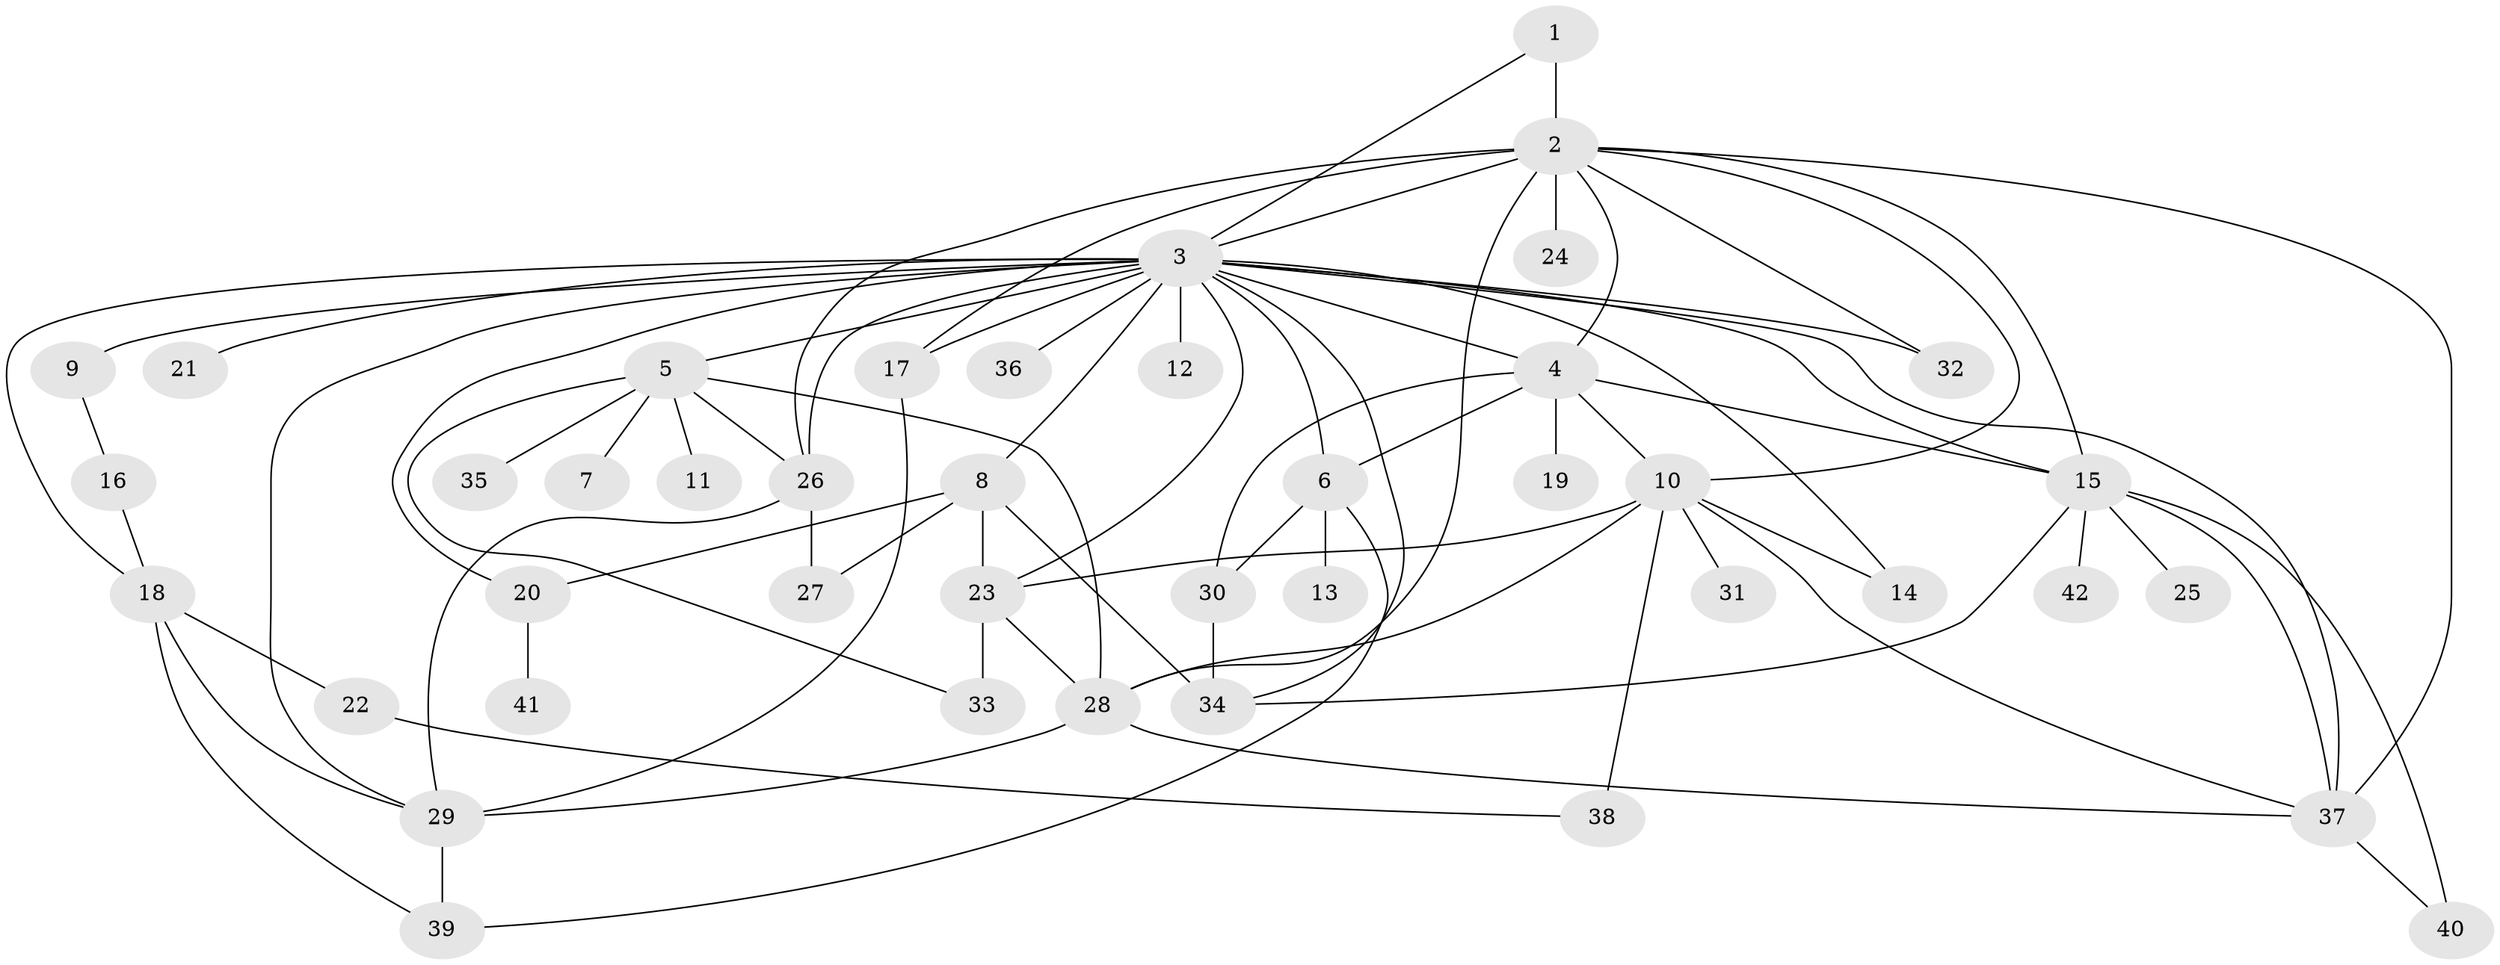 // original degree distribution, {1: 0.38095238095238093, 18: 0.011904761904761904, 25: 0.011904761904761904, 10: 0.011904761904761904, 7: 0.03571428571428571, 2: 0.2857142857142857, 4: 0.047619047619047616, 3: 0.14285714285714285, 9: 0.023809523809523808, 6: 0.03571428571428571, 8: 0.011904761904761904}
// Generated by graph-tools (version 1.1) at 2025/35/03/09/25 02:35:27]
// undirected, 42 vertices, 77 edges
graph export_dot {
graph [start="1"]
  node [color=gray90,style=filled];
  1;
  2;
  3;
  4;
  5;
  6;
  7;
  8;
  9;
  10;
  11;
  12;
  13;
  14;
  15;
  16;
  17;
  18;
  19;
  20;
  21;
  22;
  23;
  24;
  25;
  26;
  27;
  28;
  29;
  30;
  31;
  32;
  33;
  34;
  35;
  36;
  37;
  38;
  39;
  40;
  41;
  42;
  1 -- 2 [weight=4.0];
  1 -- 3 [weight=1.0];
  2 -- 3 [weight=1.0];
  2 -- 4 [weight=1.0];
  2 -- 10 [weight=1.0];
  2 -- 15 [weight=1.0];
  2 -- 17 [weight=1.0];
  2 -- 24 [weight=1.0];
  2 -- 26 [weight=1.0];
  2 -- 28 [weight=1.0];
  2 -- 32 [weight=1.0];
  2 -- 37 [weight=1.0];
  3 -- 4 [weight=1.0];
  3 -- 5 [weight=1.0];
  3 -- 6 [weight=1.0];
  3 -- 8 [weight=1.0];
  3 -- 9 [weight=1.0];
  3 -- 12 [weight=1.0];
  3 -- 14 [weight=1.0];
  3 -- 15 [weight=1.0];
  3 -- 17 [weight=1.0];
  3 -- 18 [weight=1.0];
  3 -- 20 [weight=1.0];
  3 -- 21 [weight=1.0];
  3 -- 23 [weight=1.0];
  3 -- 26 [weight=1.0];
  3 -- 29 [weight=1.0];
  3 -- 32 [weight=1.0];
  3 -- 34 [weight=1.0];
  3 -- 36 [weight=1.0];
  3 -- 37 [weight=1.0];
  4 -- 6 [weight=1.0];
  4 -- 10 [weight=1.0];
  4 -- 15 [weight=1.0];
  4 -- 19 [weight=2.0];
  4 -- 30 [weight=1.0];
  5 -- 7 [weight=1.0];
  5 -- 11 [weight=1.0];
  5 -- 26 [weight=1.0];
  5 -- 28 [weight=1.0];
  5 -- 33 [weight=1.0];
  5 -- 35 [weight=1.0];
  6 -- 13 [weight=1.0];
  6 -- 30 [weight=1.0];
  6 -- 39 [weight=1.0];
  8 -- 20 [weight=1.0];
  8 -- 23 [weight=1.0];
  8 -- 27 [weight=2.0];
  8 -- 34 [weight=1.0];
  9 -- 16 [weight=1.0];
  10 -- 14 [weight=1.0];
  10 -- 23 [weight=1.0];
  10 -- 28 [weight=1.0];
  10 -- 31 [weight=1.0];
  10 -- 37 [weight=1.0];
  10 -- 38 [weight=1.0];
  15 -- 25 [weight=1.0];
  15 -- 34 [weight=1.0];
  15 -- 37 [weight=1.0];
  15 -- 40 [weight=1.0];
  15 -- 42 [weight=1.0];
  16 -- 18 [weight=1.0];
  17 -- 29 [weight=1.0];
  18 -- 22 [weight=1.0];
  18 -- 29 [weight=1.0];
  18 -- 39 [weight=1.0];
  20 -- 41 [weight=1.0];
  22 -- 38 [weight=1.0];
  23 -- 28 [weight=1.0];
  23 -- 33 [weight=1.0];
  26 -- 27 [weight=1.0];
  26 -- 29 [weight=1.0];
  28 -- 29 [weight=1.0];
  28 -- 37 [weight=1.0];
  29 -- 39 [weight=2.0];
  30 -- 34 [weight=5.0];
  37 -- 40 [weight=1.0];
}
